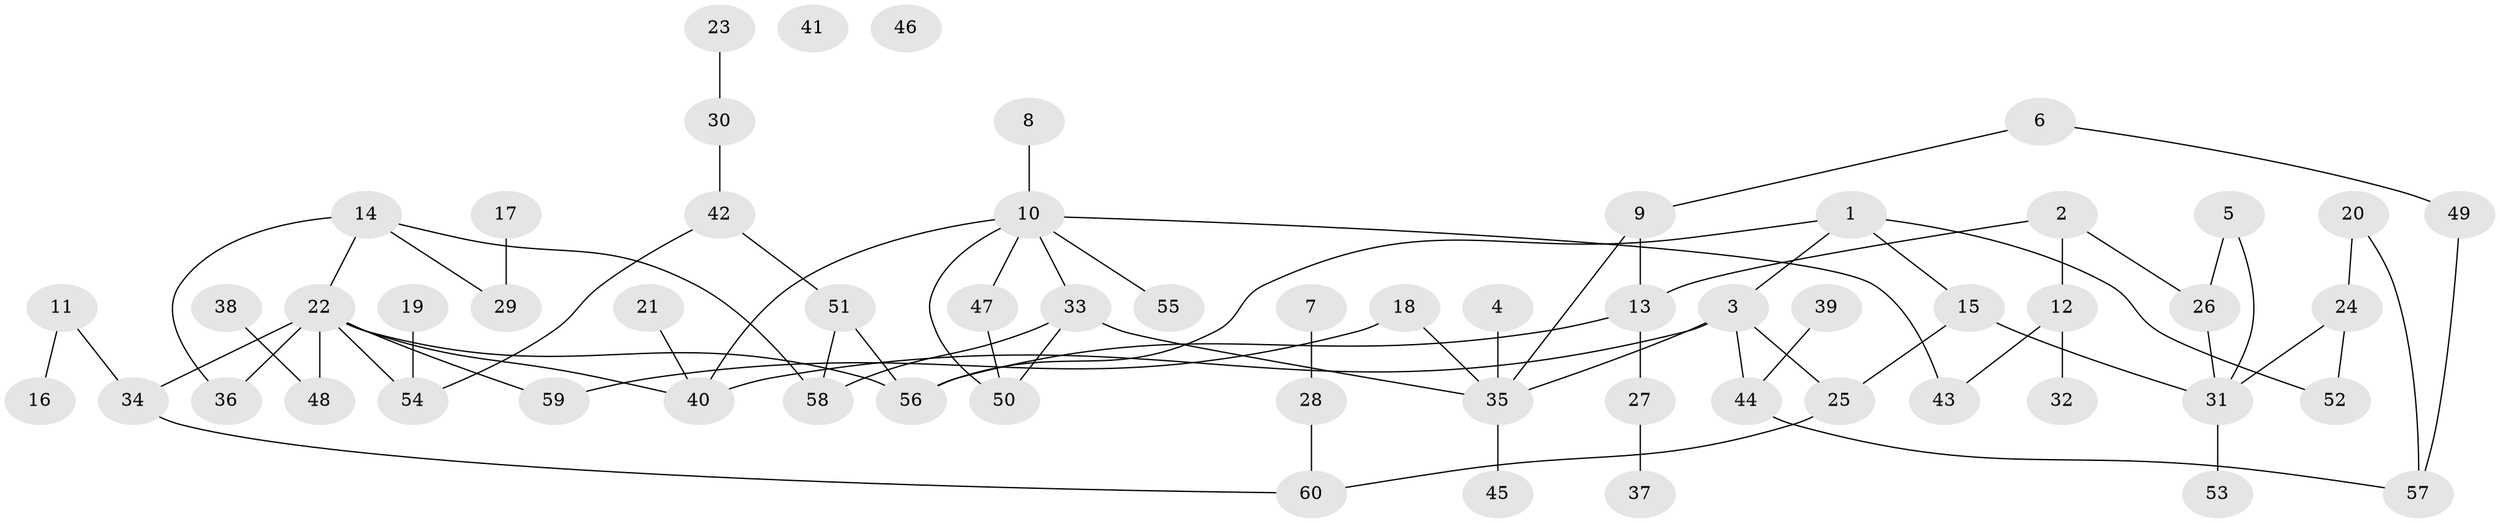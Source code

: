 // Generated by graph-tools (version 1.1) at 2025/00/03/09/25 03:00:51]
// undirected, 60 vertices, 75 edges
graph export_dot {
graph [start="1"]
  node [color=gray90,style=filled];
  1;
  2;
  3;
  4;
  5;
  6;
  7;
  8;
  9;
  10;
  11;
  12;
  13;
  14;
  15;
  16;
  17;
  18;
  19;
  20;
  21;
  22;
  23;
  24;
  25;
  26;
  27;
  28;
  29;
  30;
  31;
  32;
  33;
  34;
  35;
  36;
  37;
  38;
  39;
  40;
  41;
  42;
  43;
  44;
  45;
  46;
  47;
  48;
  49;
  50;
  51;
  52;
  53;
  54;
  55;
  56;
  57;
  58;
  59;
  60;
  1 -- 3;
  1 -- 15;
  1 -- 52;
  1 -- 56;
  2 -- 12;
  2 -- 13;
  2 -- 26;
  3 -- 25;
  3 -- 35;
  3 -- 40;
  3 -- 44;
  4 -- 35;
  5 -- 26;
  5 -- 31;
  6 -- 9;
  6 -- 49;
  7 -- 28;
  8 -- 10;
  9 -- 13;
  9 -- 35;
  10 -- 33;
  10 -- 40;
  10 -- 43;
  10 -- 47;
  10 -- 50;
  10 -- 55;
  11 -- 16;
  11 -- 34;
  12 -- 32;
  12 -- 43;
  13 -- 27;
  13 -- 56;
  14 -- 22;
  14 -- 29;
  14 -- 36;
  14 -- 58;
  15 -- 25;
  15 -- 31;
  17 -- 29;
  18 -- 35;
  18 -- 59;
  19 -- 54;
  20 -- 24;
  20 -- 57;
  21 -- 40;
  22 -- 34;
  22 -- 36;
  22 -- 40;
  22 -- 48;
  22 -- 54;
  22 -- 56;
  22 -- 59;
  23 -- 30;
  24 -- 31;
  24 -- 52;
  25 -- 60;
  26 -- 31;
  27 -- 37;
  28 -- 60;
  30 -- 42;
  31 -- 53;
  33 -- 35;
  33 -- 50;
  33 -- 58;
  34 -- 60;
  35 -- 45;
  38 -- 48;
  39 -- 44;
  42 -- 51;
  42 -- 54;
  44 -- 57;
  47 -- 50;
  49 -- 57;
  51 -- 56;
  51 -- 58;
}
